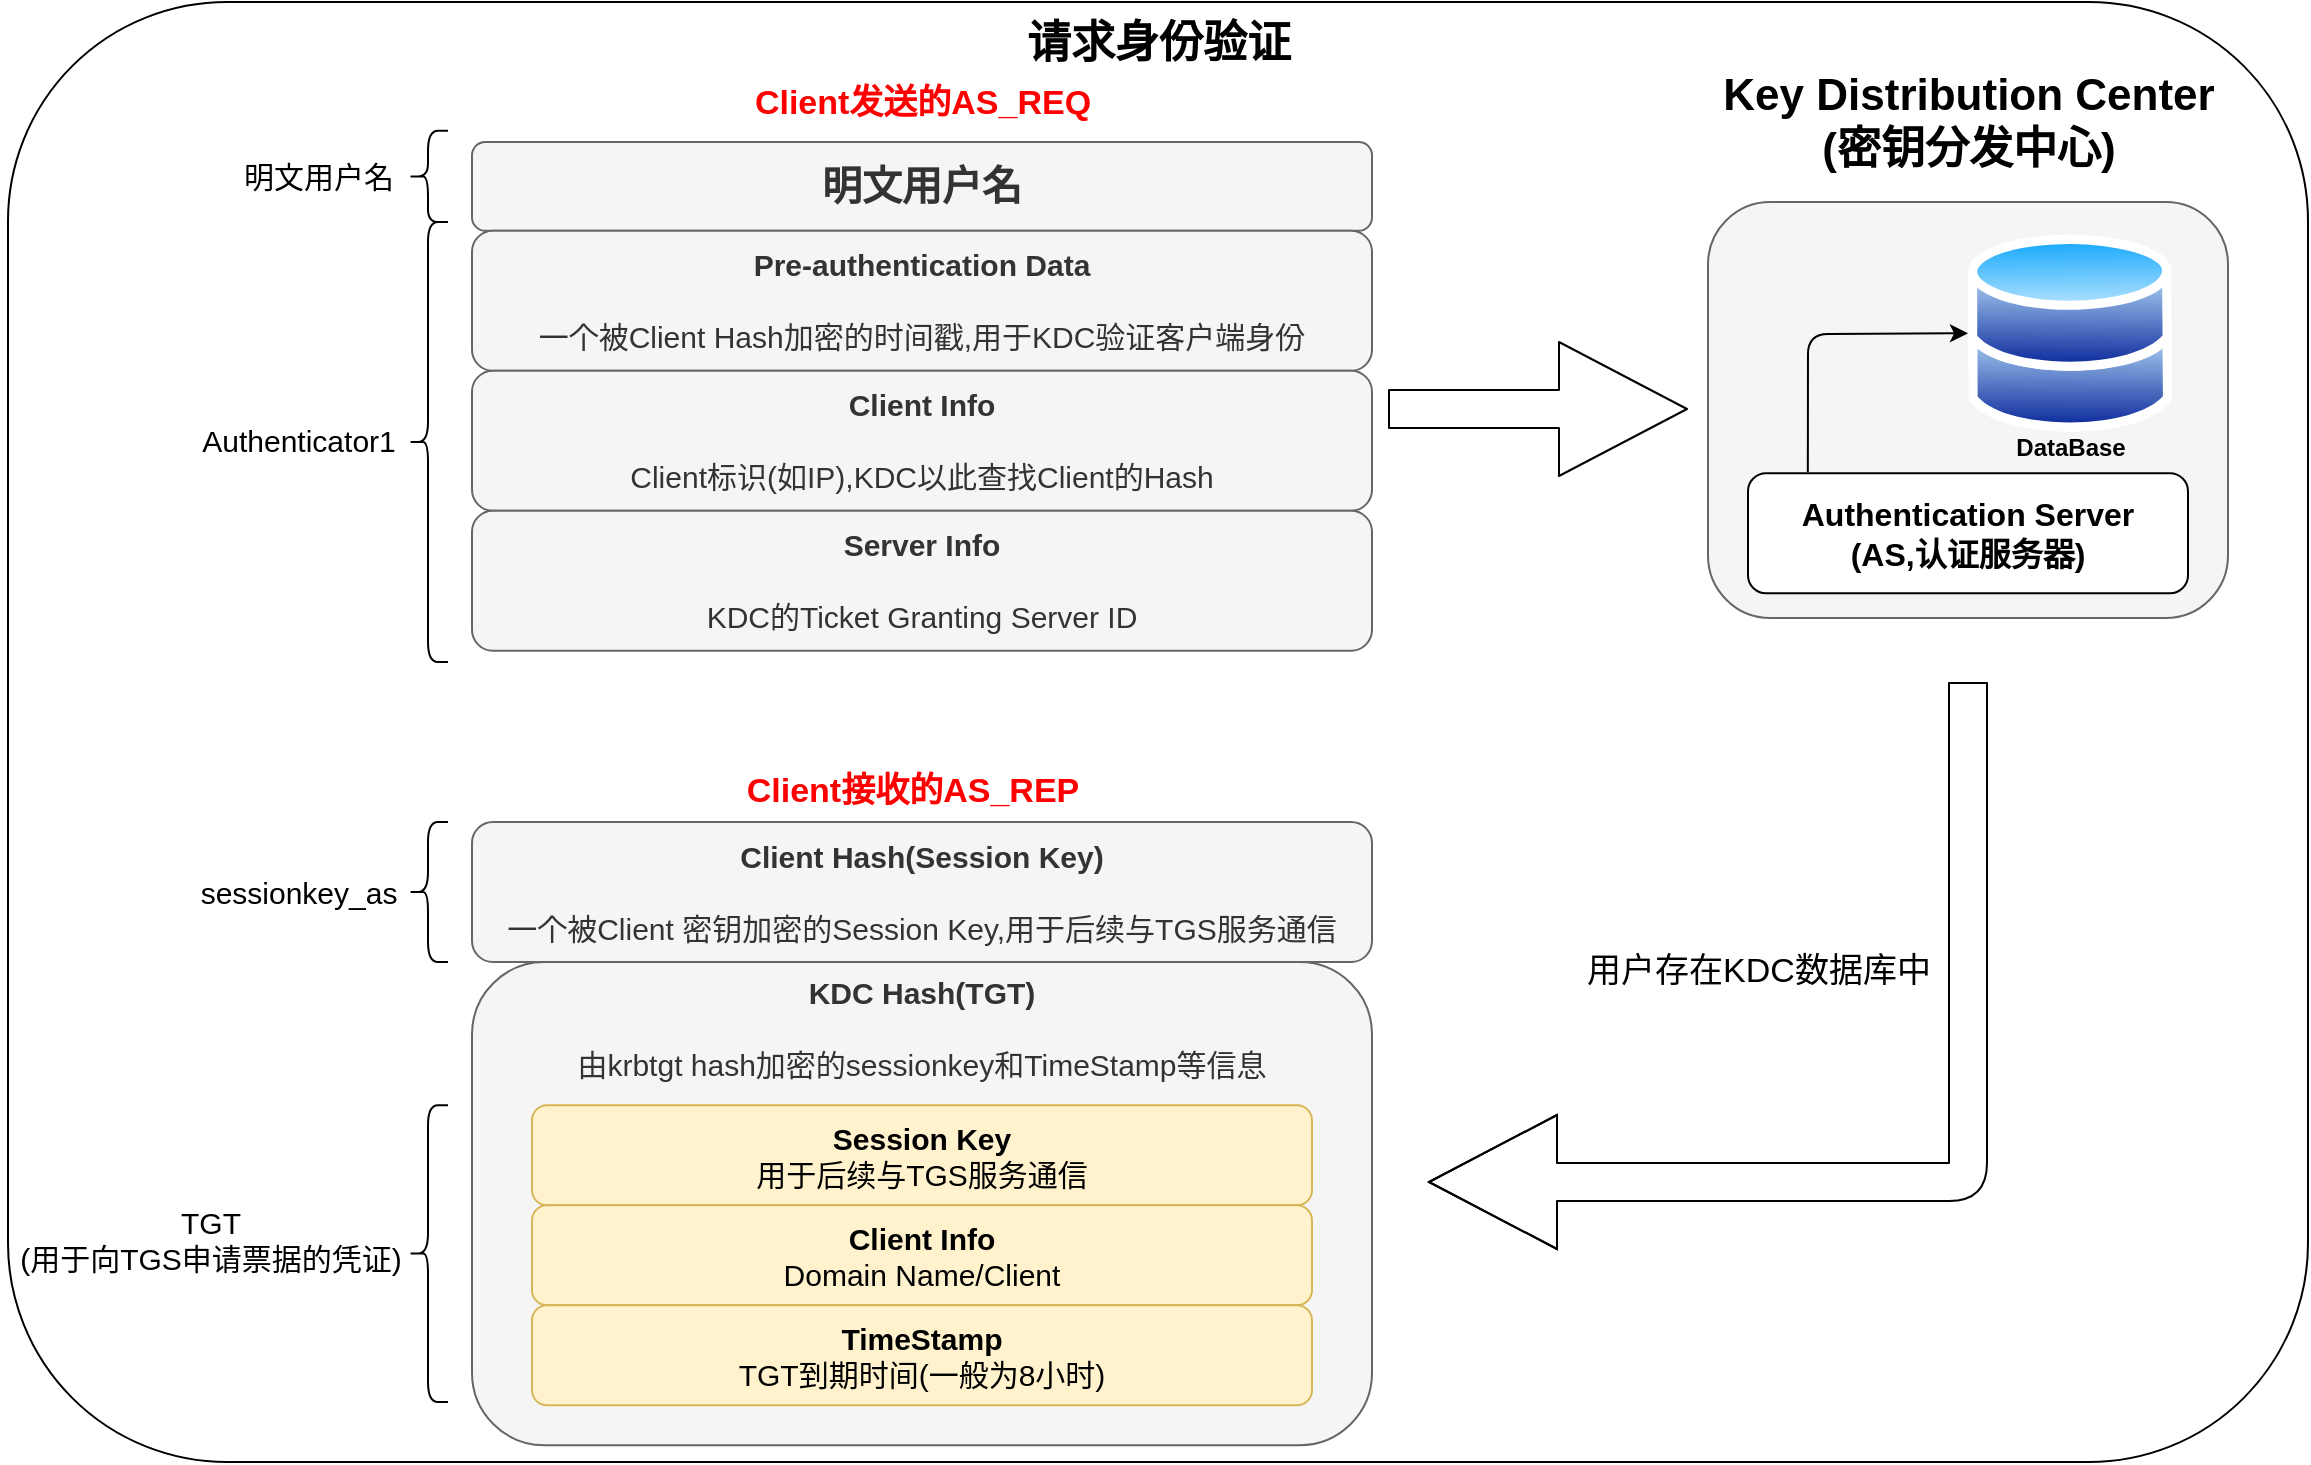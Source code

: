 <mxfile version="12.6.5" type="device"><diagram id="vSAnCLlnnA4Ig6w-tTLH" name="第 1 页"><mxGraphModel dx="3076" dy="862" grid="1" gridSize="10" guides="1" tooltips="1" connect="1" arrows="1" fold="1" page="1" pageScale="1" pageWidth="827" pageHeight="1169" math="0" shadow="0"><root><mxCell id="0"/><mxCell id="1" parent="0"/><mxCell id="oFHWx9guLHDcwlBOwe3Z-44" value="" style="rounded=1;whiteSpace=wrap;html=1;fontSize=15;" parent="1" vertex="1"><mxGeometry x="-1650" y="530" width="1150" height="730" as="geometry"/></mxCell><mxCell id="-MhqwLInPnmnRsH6u-TU-6" value="" style="rounded=1;whiteSpace=wrap;html=1;fontSize=22;fillColor=#f5f5f5;strokeColor=#666666;fontColor=#333333;" parent="1" vertex="1"><mxGeometry x="-800" y="630" width="260" height="208" as="geometry"/></mxCell><mxCell id="TybMKcS1hFFdlkQ_7YXo-8" value="DataBase" style="text;html=1;align=center;verticalAlign=middle;resizable=0;points=[];autosize=1;fontStyle=1" parent="1" vertex="1"><mxGeometry x="-653.98" y="742.62" width="70" height="20" as="geometry"/></mxCell><mxCell id="-MhqwLInPnmnRsH6u-TU-2" value="Key Distribution Center&lt;br&gt;(密钥分发中心)" style="text;html=1;align=center;verticalAlign=middle;resizable=0;points=[];autosize=1;fontSize=22;fontStyle=1" parent="1" vertex="1"><mxGeometry x="-800" y="560" width="260" height="60" as="geometry"/></mxCell><mxCell id="-MhqwLInPnmnRsH6u-TU-3" value="" style="aspect=fixed;perimeter=ellipsePerimeter;html=1;align=center;shadow=0;dashed=0;spacingTop=3;image;image=img/lib/active_directory/databases.svg;fontSize=22;" parent="1" vertex="1"><mxGeometry x="-670" y="645.62" width="102.04" height="100" as="geometry"/></mxCell><mxCell id="-MhqwLInPnmnRsH6u-TU-24" value="Authentication Server&lt;br style=&quot;font-size: 16px&quot;&gt;(AS,认证服务器)" style="rounded=1;whiteSpace=wrap;html=1;fontSize=16;fontStyle=1" parent="1" vertex="1"><mxGeometry x="-780" y="765.62" width="220" height="60" as="geometry"/></mxCell><mxCell id="2q59bO8VDg3wi79kNiPe-2" value="请求身份验证" style="text;html=1;align=center;verticalAlign=middle;resizable=0;points=[];autosize=1;fontStyle=1;fontSize=22;" parent="1" vertex="1"><mxGeometry x="-1150" y="536" width="150" height="30" as="geometry"/></mxCell><mxCell id="oFHWx9guLHDcwlBOwe3Z-4" value="" style="endArrow=classic;html=1;fontSize=22;entryX=0;entryY=0.5;entryDx=0;entryDy=0;exitX=0.136;exitY=-0.01;exitDx=0;exitDy=0;exitPerimeter=0;" parent="1" source="-MhqwLInPnmnRsH6u-TU-24" target="-MhqwLInPnmnRsH6u-TU-3" edge="1"><mxGeometry width="50" height="50" relative="1" as="geometry"><mxPoint x="-610" y="880" as="sourcePoint"/><mxPoint x="-520" y="684" as="targetPoint"/><Array as="points"><mxPoint x="-750" y="696"/></Array></mxGeometry></mxCell><mxCell id="oFHWx9guLHDcwlBOwe3Z-5" value="" style="shape=flexArrow;endArrow=classic;html=1;width=19;endSize=21;endWidth=47;" parent="1" edge="1"><mxGeometry width="50" height="50" relative="1" as="geometry"><mxPoint x="-960" y="733.5" as="sourcePoint"/><mxPoint x="-810" y="733.5" as="targetPoint"/></mxGeometry></mxCell><mxCell id="oFHWx9guLHDcwlBOwe3Z-14" value="Client发送的AS_REQ" style="text;html=1;align=center;verticalAlign=middle;resizable=0;points=[];autosize=1;fontSize=17;fontColor=#FF0000;fontStyle=1" parent="1" vertex="1"><mxGeometry x="-1283" y="566" width="180" height="30" as="geometry"/></mxCell><mxCell id="oFHWx9guLHDcwlBOwe3Z-15" value="&lt;span style=&quot;font-size: 20px ; font-weight: 700&quot;&gt;明文用户名&lt;/span&gt;" style="rounded=1;whiteSpace=wrap;html=1;fontSize=17;fillColor=#f5f5f5;strokeColor=#666666;fontColor=#333333;" parent="1" vertex="1"><mxGeometry x="-1418" y="600" width="450" height="44.38" as="geometry"/></mxCell><mxCell id="oFHWx9guLHDcwlBOwe3Z-18" value="&lt;span style=&quot;font-size: 15px&quot;&gt;&lt;span style=&quot;font-size: 15px&quot;&gt;&lt;b&gt;Pre-authentication Data&lt;br&gt;&lt;/b&gt;&lt;br style=&quot;font-size: 15px&quot;&gt;一个被Client Hash加密的时间戳,用于KDC验证客户端身份&lt;br style=&quot;font-size: 15px&quot;&gt;&lt;/span&gt;&lt;/span&gt;" style="rounded=1;whiteSpace=wrap;html=1;fontSize=15;fillColor=#f5f5f5;strokeColor=#666666;fontColor=#333333;" parent="1" vertex="1"><mxGeometry x="-1418" y="644.38" width="450" height="70" as="geometry"/></mxCell><mxCell id="oFHWx9guLHDcwlBOwe3Z-19" value="&lt;span style=&quot;font-size: 15px&quot;&gt;&lt;span style=&quot;font-size: 15px&quot;&gt;&lt;b&gt;Client Info&lt;br&gt;&lt;/b&gt;&lt;br style=&quot;font-size: 15px&quot;&gt;Client标识(如IP),KDC以此查找Client的Hash&lt;br style=&quot;font-size: 15px&quot;&gt;&lt;/span&gt;&lt;/span&gt;" style="rounded=1;whiteSpace=wrap;html=1;fontSize=15;fillColor=#f5f5f5;strokeColor=#666666;fontColor=#333333;" parent="1" vertex="1"><mxGeometry x="-1418" y="714.38" width="450" height="70" as="geometry"/></mxCell><mxCell id="oFHWx9guLHDcwlBOwe3Z-20" value="&lt;span style=&quot;font-size: 15px&quot;&gt;&lt;span style=&quot;font-size: 15px&quot;&gt;&lt;b&gt;Server Info&lt;br&gt;&lt;/b&gt;&lt;br style=&quot;font-size: 15px&quot;&gt;KDC的Ticket Granting Server ID&lt;br style=&quot;font-size: 15px&quot;&gt;&lt;/span&gt;&lt;/span&gt;" style="rounded=1;whiteSpace=wrap;html=1;fontSize=15;fillColor=#f5f5f5;strokeColor=#666666;fontColor=#333333;" parent="1" vertex="1"><mxGeometry x="-1418" y="784.38" width="450" height="70" as="geometry"/></mxCell><mxCell id="oFHWx9guLHDcwlBOwe3Z-23" value="Client接收的AS_REP" style="text;html=1;align=center;verticalAlign=middle;resizable=0;points=[];autosize=1;fontSize=17;fontStyle=1;fontColor=#FF0000;" parent="1" vertex="1"><mxGeometry x="-1288" y="910" width="180" height="30" as="geometry"/></mxCell><mxCell id="oFHWx9guLHDcwlBOwe3Z-25" value="&lt;span style=&quot;font-weight: 700&quot;&gt;&lt;font style=&quot;font-size: 15px&quot;&gt;Client Hash(Session Key)&lt;/font&gt;&lt;/span&gt;&lt;span style=&quot;font-size: 15px&quot;&gt;&lt;span style=&quot;font-size: 15px&quot;&gt;&lt;b&gt;&lt;br&gt;&lt;/b&gt;&lt;br style=&quot;font-size: 15px&quot;&gt;一个被Client 密钥加密的Session Key,用于后续与TGS服务通信&lt;br style=&quot;font-size: 15px&quot;&gt;&lt;/span&gt;&lt;/span&gt;" style="rounded=1;whiteSpace=wrap;html=1;fontSize=15;fillColor=#f5f5f5;strokeColor=#666666;fontColor=#333333;" parent="1" vertex="1"><mxGeometry x="-1418" y="940" width="450" height="70" as="geometry"/></mxCell><mxCell id="oFHWx9guLHDcwlBOwe3Z-26" value="&lt;span style=&quot;font-size: 15px&quot;&gt;&lt;span style=&quot;font-size: 15px&quot;&gt;&lt;b&gt;KDC Hash(TGT)&lt;br&gt;&lt;/b&gt;&lt;br style=&quot;font-size: 15px&quot;&gt;由krbtgt hash加密的sessionkey和TimeStamp等信息&lt;br style=&quot;font-size: 15px&quot;&gt;&lt;/span&gt;&lt;/span&gt;" style="rounded=1;whiteSpace=wrap;html=1;fontSize=15;verticalAlign=top;fillColor=#f5f5f5;strokeColor=#666666;fontColor=#333333;" parent="1" vertex="1"><mxGeometry x="-1418" y="1010.0" width="450" height="241.62" as="geometry"/></mxCell><mxCell id="oFHWx9guLHDcwlBOwe3Z-28" value="&lt;span style=&quot;font-size: 15px&quot;&gt;&lt;span style=&quot;font-size: 15px&quot;&gt;&lt;b&gt;Session Key&lt;/b&gt;&lt;br style=&quot;font-size: 15px&quot;&gt;用于后续与TGS服务通信&lt;br style=&quot;font-size: 15px&quot;&gt;&lt;/span&gt;&lt;/span&gt;" style="rounded=1;whiteSpace=wrap;html=1;fontSize=15;fillColor=#fff2cc;strokeColor=#d6b656;" parent="1" vertex="1"><mxGeometry x="-1388" y="1081.62" width="390" height="50" as="geometry"/></mxCell><mxCell id="oFHWx9guLHDcwlBOwe3Z-31" value="&lt;span style=&quot;font-size: 15px&quot;&gt;&lt;span style=&quot;font-size: 15px&quot;&gt;&lt;b&gt;Client Info&lt;/b&gt;&lt;br style=&quot;font-size: 15px&quot;&gt;Domain Name/Client&lt;br style=&quot;font-size: 15px&quot;&gt;&lt;/span&gt;&lt;/span&gt;" style="rounded=1;whiteSpace=wrap;html=1;fontSize=15;fillColor=#fff2cc;strokeColor=#d6b656;" parent="1" vertex="1"><mxGeometry x="-1388" y="1131.62" width="390" height="50" as="geometry"/></mxCell><mxCell id="oFHWx9guLHDcwlBOwe3Z-32" value="&lt;span style=&quot;font-size: 15px&quot;&gt;&lt;span style=&quot;font-size: 15px&quot;&gt;&lt;b&gt;TimeStamp&lt;br&gt;&lt;/b&gt;TGT到期时间(一般为8小时)&lt;br style=&quot;font-size: 15px&quot;&gt;&lt;/span&gt;&lt;/span&gt;" style="rounded=1;whiteSpace=wrap;html=1;fontSize=15;fillColor=#fff2cc;strokeColor=#d6b656;" parent="1" vertex="1"><mxGeometry x="-1388" y="1181.62" width="390" height="50" as="geometry"/></mxCell><mxCell id="oFHWx9guLHDcwlBOwe3Z-33" value="" style="shape=flexArrow;endArrow=classic;html=1;width=19;endSize=21;endWidth=47;" parent="1" edge="1"><mxGeometry width="50" height="50" relative="1" as="geometry"><mxPoint x="-670" y="870" as="sourcePoint"/><mxPoint x="-940" y="1120" as="targetPoint"/><Array as="points"><mxPoint x="-670" y="1120"/></Array></mxGeometry></mxCell><mxCell id="oFHWx9guLHDcwlBOwe3Z-35" value="用户存在KDC数据库中" style="text;html=1;align=center;verticalAlign=middle;resizable=0;points=[];autosize=1;fontSize=17;" parent="1" vertex="1"><mxGeometry x="-870" y="1000" width="190" height="30" as="geometry"/></mxCell><mxCell id="oFHWx9guLHDcwlBOwe3Z-36" value="" style="shape=curlyBracket;whiteSpace=wrap;html=1;rounded=1;fontSize=15;" parent="1" vertex="1"><mxGeometry x="-1450" y="594.38" width="20" height="45.62" as="geometry"/></mxCell><mxCell id="oFHWx9guLHDcwlBOwe3Z-37" value="明文用户名" style="text;html=1;align=center;verticalAlign=middle;resizable=0;points=[];autosize=1;fontSize=15;" parent="1" vertex="1"><mxGeometry x="-1540" y="607.19" width="90" height="20" as="geometry"/></mxCell><mxCell id="oFHWx9guLHDcwlBOwe3Z-38" value="" style="shape=curlyBracket;whiteSpace=wrap;html=1;rounded=1;fontSize=15;" parent="1" vertex="1"><mxGeometry x="-1450" y="640" width="20" height="220" as="geometry"/></mxCell><mxCell id="oFHWx9guLHDcwlBOwe3Z-39" value="Authenticator1" style="text;html=1;align=center;verticalAlign=middle;resizable=0;points=[];autosize=1;fontSize=15;" parent="1" vertex="1"><mxGeometry x="-1560" y="739.38" width="110" height="20" as="geometry"/></mxCell><mxCell id="oFHWx9guLHDcwlBOwe3Z-40" value="" style="shape=curlyBracket;whiteSpace=wrap;html=1;rounded=1;fontSize=15;" parent="1" vertex="1"><mxGeometry x="-1450" y="940" width="20" height="70" as="geometry"/></mxCell><mxCell id="oFHWx9guLHDcwlBOwe3Z-41" value="sessionkey_as" style="text;html=1;align=center;verticalAlign=middle;resizable=0;points=[];autosize=1;fontSize=15;" parent="1" vertex="1"><mxGeometry x="-1560" y="965" width="110" height="20" as="geometry"/></mxCell><mxCell id="oFHWx9guLHDcwlBOwe3Z-42" value="" style="shape=curlyBracket;whiteSpace=wrap;html=1;rounded=1;fontSize=15;" parent="1" vertex="1"><mxGeometry x="-1450" y="1081.62" width="20" height="148.38" as="geometry"/></mxCell><mxCell id="oFHWx9guLHDcwlBOwe3Z-43" value="TGT&lt;br&gt;(用于向TGS申请票据的凭证)" style="text;html=1;align=center;verticalAlign=middle;resizable=0;points=[];autosize=1;fontSize=15;" parent="1" vertex="1"><mxGeometry x="-1654" y="1129" width="210" height="40" as="geometry"/></mxCell></root></mxGraphModel></diagram></mxfile>